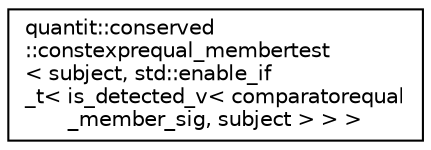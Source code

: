 digraph "Graphical Class Hierarchy"
{
 // LATEX_PDF_SIZE
  edge [fontname="Helvetica",fontsize="10",labelfontname="Helvetica",labelfontsize="10"];
  node [fontname="Helvetica",fontsize="10",shape=record];
  rankdir="LR";
  Node0 [label="quantit::conserved\l::constexprequal_membertest\l\< subject, std::enable_if\l_t\< is_detected_v\< comparatorequal\l_member_sig, subject \> \> \>",height=0.2,width=0.4,color="black", fillcolor="white", style="filled",URL="$structquantit_1_1conserved_1_1constexprequal__membertest_3_01subject_00_01std_1_1enable__if__t_3ef0d61a01dcb0d0d7c1e449e122da3dc.html",tooltip=" "];
}
